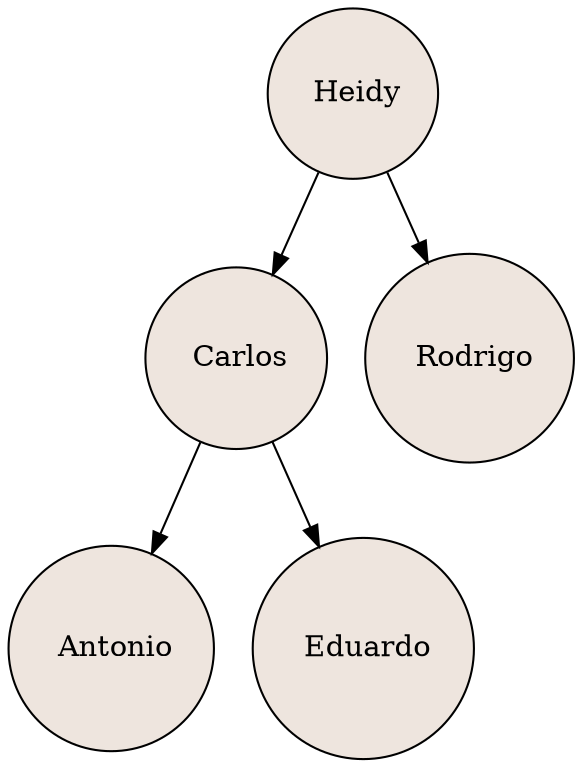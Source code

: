 digraph grafica{
rankdir=TB;
node [shape = circle, style=filled, fillcolor=seashell2];
nodoHeidy [ label = " Heidy"];
nodoCarlos [ label = " Carlos"];
nodoAntonio [ label = " Antonio"];
nodoEduardo [ label = " Eduardo"];
nodoRodrigo [ label = " Rodrigo"];
nodoHeidy: c0->nodoCarlos;
nodoHeidy: c1->nodoRodrigo;
nodoCarlos: c0->nodoAntonio;
nodoCarlos: c1->nodoEduardo;
}
